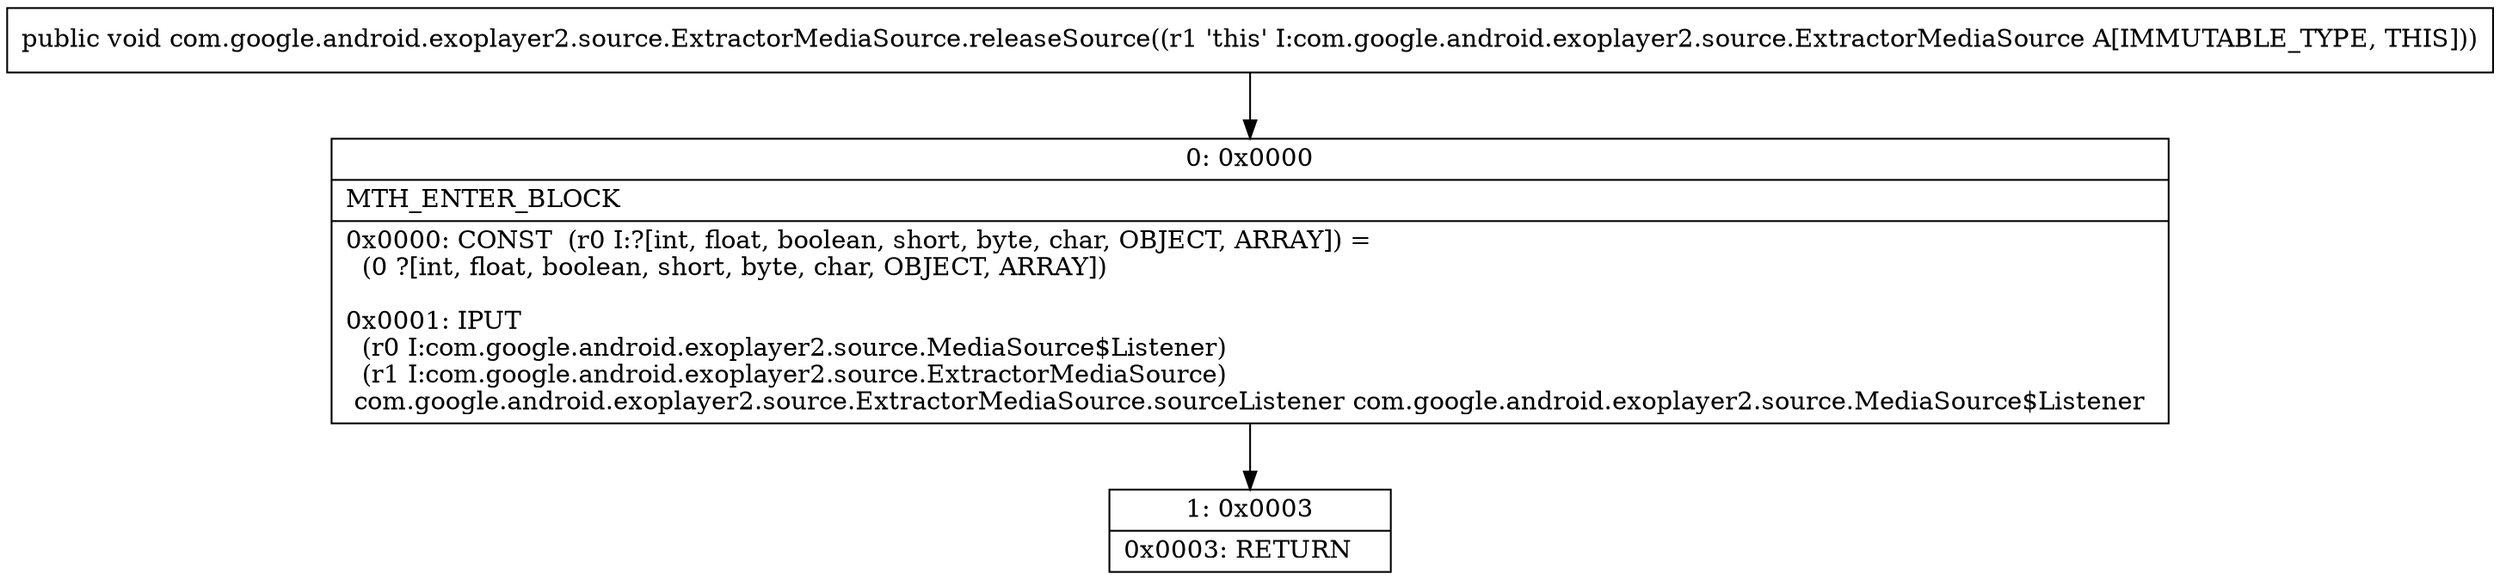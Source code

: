 digraph "CFG forcom.google.android.exoplayer2.source.ExtractorMediaSource.releaseSource()V" {
Node_0 [shape=record,label="{0\:\ 0x0000|MTH_ENTER_BLOCK\l|0x0000: CONST  (r0 I:?[int, float, boolean, short, byte, char, OBJECT, ARRAY]) = \l  (0 ?[int, float, boolean, short, byte, char, OBJECT, ARRAY])\l \l0x0001: IPUT  \l  (r0 I:com.google.android.exoplayer2.source.MediaSource$Listener)\l  (r1 I:com.google.android.exoplayer2.source.ExtractorMediaSource)\l com.google.android.exoplayer2.source.ExtractorMediaSource.sourceListener com.google.android.exoplayer2.source.MediaSource$Listener \l}"];
Node_1 [shape=record,label="{1\:\ 0x0003|0x0003: RETURN   \l}"];
MethodNode[shape=record,label="{public void com.google.android.exoplayer2.source.ExtractorMediaSource.releaseSource((r1 'this' I:com.google.android.exoplayer2.source.ExtractorMediaSource A[IMMUTABLE_TYPE, THIS])) }"];
MethodNode -> Node_0;
Node_0 -> Node_1;
}

